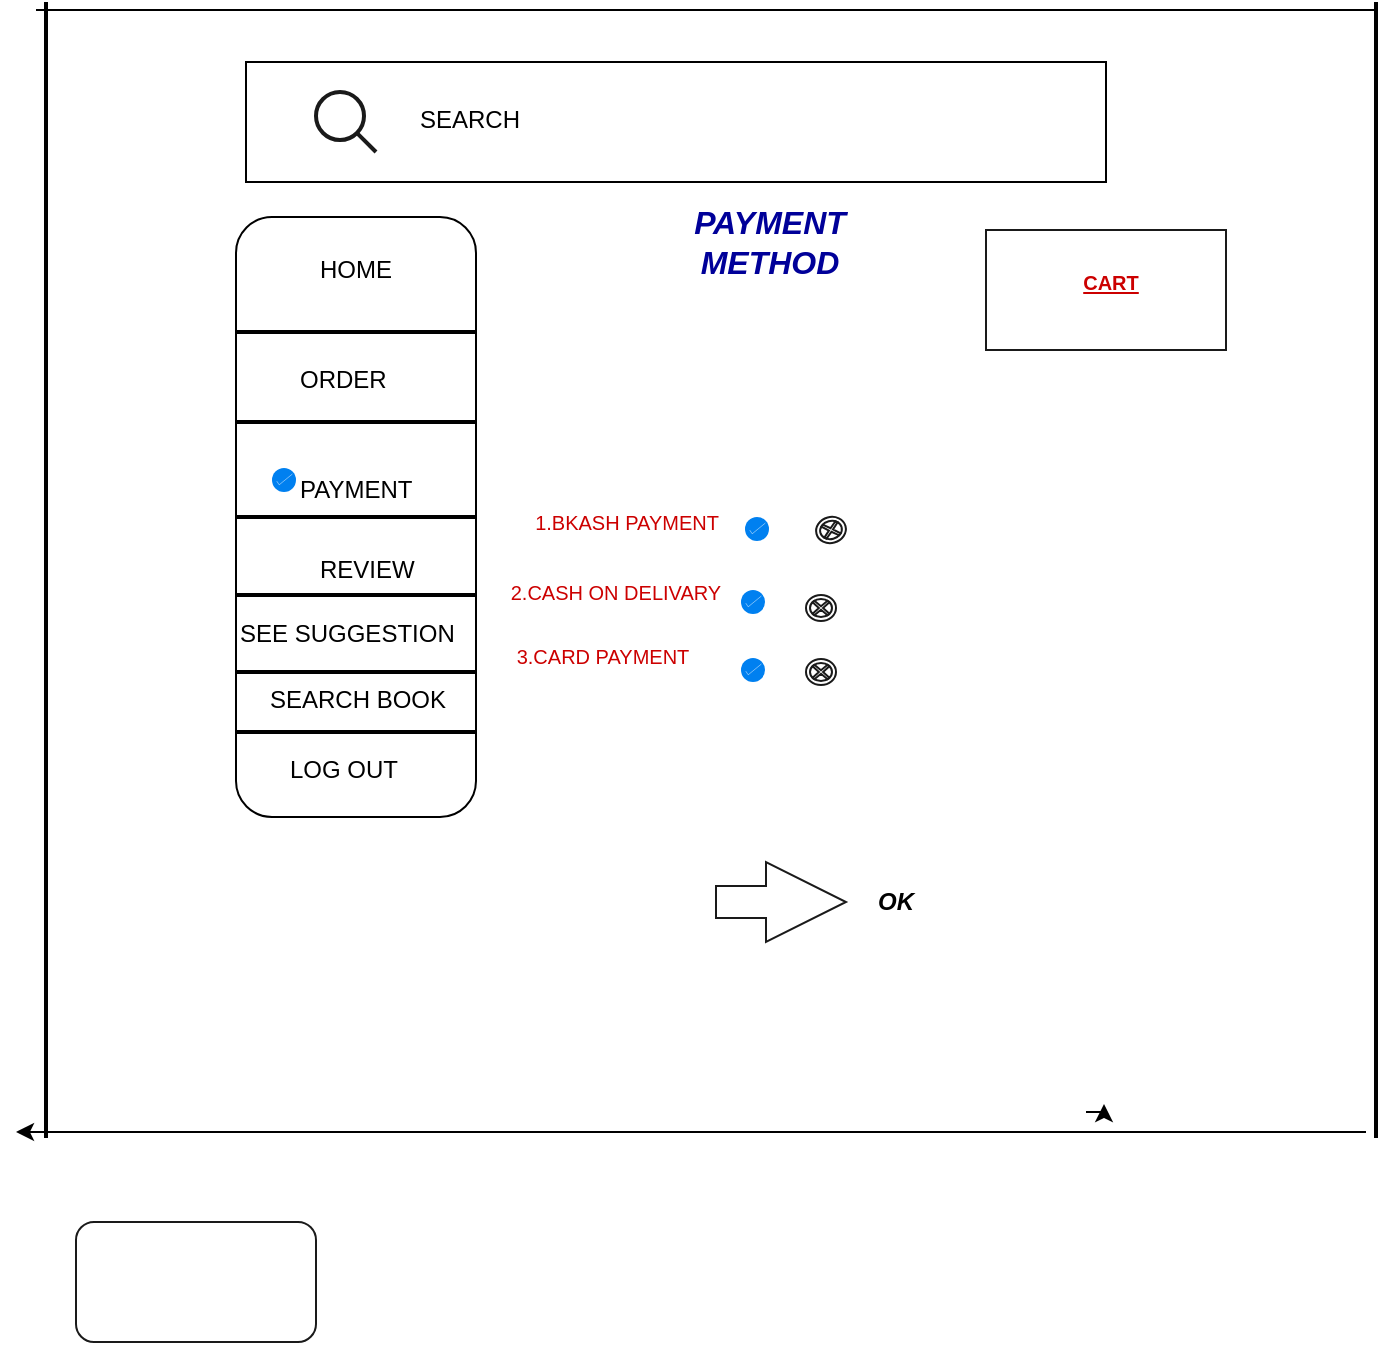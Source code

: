 <mxfile version="12.2.2" type="device" pages="1"><diagram id="87NS7wrbHM5J6ivd6slt" name="Page-1"><mxGraphModel dx="512" dy="357" grid="1" gridSize="10" guides="1" tooltips="1" connect="1" arrows="1" fold="1" page="1" pageScale="1" pageWidth="850" pageHeight="1100" math="0" shadow="0"><root><mxCell id="0"/><mxCell id="1" parent="0"/><mxCell id="mKjI-RTbJJIsZatDG4iC-3" value="" style="rounded=0;whiteSpace=wrap;html=1;" parent="1" vertex="1"><mxGeometry x="265" y="90" width="430" height="60" as="geometry"/></mxCell><mxCell id="mKjI-RTbJJIsZatDG4iC-4" value="" style="rounded=1;whiteSpace=wrap;html=1;" parent="1" vertex="1"><mxGeometry x="260" y="167.5" width="120" height="300" as="geometry"/></mxCell><mxCell id="mKjI-RTbJJIsZatDG4iC-6" value="" style="line;strokeWidth=2;html=1;" parent="1" vertex="1"><mxGeometry x="260" y="220" width="120" height="10" as="geometry"/></mxCell><mxCell id="mKjI-RTbJJIsZatDG4iC-8" value="" style="line;strokeWidth=2;html=1;" parent="1" vertex="1"><mxGeometry x="260" y="265" width="120" height="10" as="geometry"/></mxCell><mxCell id="mKjI-RTbJJIsZatDG4iC-10" value="" style="line;strokeWidth=2;html=1;" parent="1" vertex="1"><mxGeometry x="260" y="312.5" width="120" height="10" as="geometry"/></mxCell><mxCell id="mKjI-RTbJJIsZatDG4iC-11" value="" style="line;strokeWidth=2;html=1;" parent="1" vertex="1"><mxGeometry x="260" y="351.5" width="120" height="10" as="geometry"/></mxCell><mxCell id="mKjI-RTbJJIsZatDG4iC-12" value="" style="line;strokeWidth=2;html=1;" parent="1" vertex="1"><mxGeometry x="260" y="390" width="120" height="10" as="geometry"/></mxCell><mxCell id="mKjI-RTbJJIsZatDG4iC-13" value="" style="line;strokeWidth=2;html=1;" parent="1" vertex="1"><mxGeometry x="260" y="420" width="120" height="10" as="geometry"/></mxCell><mxCell id="mKjI-RTbJJIsZatDG4iC-16" value="HOME" style="text;html=1;" parent="1" vertex="1"><mxGeometry x="300" y="180" width="60" height="30" as="geometry"/></mxCell><mxCell id="mKjI-RTbJJIsZatDG4iC-17" value="ORDER" style="text;html=1;" parent="1" vertex="1"><mxGeometry x="290" y="235" width="70" height="30" as="geometry"/></mxCell><mxCell id="mKjI-RTbJJIsZatDG4iC-18" value="PAYMENT" style="text;html=1;" parent="1" vertex="1"><mxGeometry x="290" y="290" width="80" height="30" as="geometry"/></mxCell><mxCell id="mKjI-RTbJJIsZatDG4iC-19" value="REVIEW" style="text;html=1;" parent="1" vertex="1"><mxGeometry x="300" y="330" width="70" height="30" as="geometry"/></mxCell><mxCell id="mKjI-RTbJJIsZatDG4iC-20" value="SEE SUGGESTION" style="text;html=1;" parent="1" vertex="1"><mxGeometry x="260" y="361.5" width="130" height="30" as="geometry"/></mxCell><mxCell id="mKjI-RTbJJIsZatDG4iC-21" value="SEARCH BOOK" style="text;html=1;" parent="1" vertex="1"><mxGeometry x="275" y="395" width="110" height="30" as="geometry"/></mxCell><mxCell id="mKjI-RTbJJIsZatDG4iC-22" value="LOG OUT" style="text;html=1;" parent="1" vertex="1"><mxGeometry x="285" y="430" width="80" height="30" as="geometry"/></mxCell><mxCell id="mKjI-RTbJJIsZatDG4iC-25" value="SEARCH" style="text;html=1;" parent="1" vertex="1"><mxGeometry x="350" y="105" width="80" height="30" as="geometry"/></mxCell><mxCell id="mKjI-RTbJJIsZatDG4iC-26" value="" style="html=1;verticalLabelPosition=bottom;align=center;labelBackgroundColor=#ffffff;verticalAlign=top;strokeWidth=2;strokeColor=#1A1A1A;fillColor=#ffffff;shadow=0;dashed=0;shape=mxgraph.ios7.icons.looking_glass;" parent="1" vertex="1"><mxGeometry x="300" y="105" width="30" height="30" as="geometry"/></mxCell><mxCell id="mKjI-RTbJJIsZatDG4iC-53" value="" style="html=1;shadow=0;dashed=0;align=center;verticalAlign=middle;shape=mxgraph.arrows2.arrow;dy=0.6;dx=40;notch=0;strokeColor=#1A1A1A;" parent="1" vertex="1"><mxGeometry x="500" y="490" width="65" height="40" as="geometry"/></mxCell><mxCell id="mKjI-RTbJJIsZatDG4iC-54" value="OK" style="text;html=1;strokeColor=none;fillColor=none;align=center;verticalAlign=middle;whiteSpace=wrap;rounded=0;fontStyle=3" parent="1" vertex="1"><mxGeometry x="570" y="480" width="40" height="60" as="geometry"/></mxCell><mxCell id="mKjI-RTbJJIsZatDG4iC-56" value="" style="rounded=0;whiteSpace=wrap;html=1;strokeColor=#1A1A1A;align=left;" parent="1" vertex="1"><mxGeometry x="635" y="174" width="120" height="60" as="geometry"/></mxCell><mxCell id="mKjI-RTbJJIsZatDG4iC-57" value="CART" style="text;html=1;strokeColor=none;fillColor=none;align=center;verticalAlign=middle;whiteSpace=wrap;rounded=0;fontSize=10;fontStyle=5;fontColor=#CC0000;" parent="1" vertex="1"><mxGeometry x="680" y="190" width="35" height="20" as="geometry"/></mxCell><mxCell id="mKjI-RTbJJIsZatDG4iC-66" style="edgeStyle=orthogonalEdgeStyle;rounded=0;orthogonalLoop=1;jettySize=auto;html=1;exitX=0.5;exitY=1;exitDx=0;exitDy=0;entryX=0.855;entryY=0.855;entryDx=0;entryDy=0;entryPerimeter=0;fontSize=10;fontColor=#CC0000;" parent="1" edge="1"><mxGeometry relative="1" as="geometry"><mxPoint x="685" y="615" as="sourcePoint"/><mxPoint x="694" y="611" as="targetPoint"/></mxGeometry></mxCell><mxCell id="mKjI-RTbJJIsZatDG4iC-67" value="" style="html=1;verticalLabelPosition=bottom;labelBackgroundColor=#ffffff;verticalAlign=top;shadow=0;dashed=0;strokeWidth=2;shape=mxgraph.ios7.misc.select;fillColor=#0080f0;strokeColor=#ffffff;fontSize=10;fontColor=#CC0000;align=left;" parent="1" vertex="1"><mxGeometry x="278" y="293" width="12" height="12" as="geometry"/></mxCell><mxCell id="mKjI-RTbJJIsZatDG4iC-68" value="&lt;font color=&quot;#000099&quot; style=&quot;font-size: 16px;&quot;&gt;PAYMENT METHOD&lt;/font&gt;" style="text;html=1;strokeColor=none;fillColor=none;align=center;verticalAlign=middle;whiteSpace=wrap;rounded=0;fontSize=16;fontColor=#CC0000;fontStyle=3;fontFamily=Helvetica;" parent="1" vertex="1"><mxGeometry x="476.5" y="170" width="100" height="20" as="geometry"/></mxCell><mxCell id="mKjI-RTbJJIsZatDG4iC-73" value="" style="html=1;verticalLabelPosition=bottom;labelBackgroundColor=#ffffff;verticalAlign=top;shadow=0;dashed=0;strokeWidth=2;shape=mxgraph.ios7.misc.select;fillColor=#0080f0;strokeColor=#ffffff;fontFamily=Helvetica;fontSize=10;fontColor=#CC0000;align=left;" parent="1" vertex="1"><mxGeometry x="514.5" y="317.5" width="12" height="12" as="geometry"/></mxCell><mxCell id="mKjI-RTbJJIsZatDG4iC-77" value="1.BKASH PAYMENT" style="text;html=1;strokeColor=none;fillColor=none;align=center;verticalAlign=middle;whiteSpace=wrap;rounded=0;fontFamily=Helvetica;fontSize=10;fontColor=#CC0000;" parent="1" vertex="1"><mxGeometry x="397.5" y="310" width="115" height="20" as="geometry"/></mxCell><mxCell id="mKjI-RTbJJIsZatDG4iC-78" value="" style="rounded=1;whiteSpace=wrap;html=1;strokeColor=#1A1A1A;fontFamily=Helvetica;fontSize=10;fontColor=#CC0000;align=left;" parent="1" vertex="1"><mxGeometry x="180" y="670" width="120" height="60" as="geometry"/></mxCell><mxCell id="mKjI-RTbJJIsZatDG4iC-79" value="2.CASH ON DELIVARY" style="text;html=1;strokeColor=none;fillColor=none;align=center;verticalAlign=middle;whiteSpace=wrap;rounded=0;fontFamily=Helvetica;fontSize=10;fontColor=#CC0000;" parent="1" vertex="1"><mxGeometry x="395" y="345" width="110" height="20" as="geometry"/></mxCell><mxCell id="mKjI-RTbJJIsZatDG4iC-80" value="3.CARD PAYMENT" style="text;html=1;strokeColor=none;fillColor=none;align=center;verticalAlign=middle;whiteSpace=wrap;rounded=0;fontFamily=Helvetica;fontSize=10;fontColor=#CC0000;" parent="1" vertex="1"><mxGeometry x="390" y="376.5" width="107" height="20" as="geometry"/></mxCell><mxCell id="mKjI-RTbJJIsZatDG4iC-83" value="" style="html=1;verticalLabelPosition=bottom;labelBackgroundColor=#ffffff;verticalAlign=top;shadow=0;dashed=0;strokeWidth=2;shape=mxgraph.ios7.misc.select;fillColor=#0080f0;strokeColor=#ffffff;fontFamily=Helvetica;fontSize=10;fontColor=#CC0000;align=left;" parent="1" vertex="1"><mxGeometry x="512.5" y="354" width="12" height="12" as="geometry"/></mxCell><mxCell id="mKjI-RTbJJIsZatDG4iC-84" value="" style="html=1;verticalLabelPosition=bottom;labelBackgroundColor=#ffffff;verticalAlign=top;shadow=0;dashed=0;strokeWidth=2;shape=mxgraph.ios7.misc.select;fillColor=#0080f0;strokeColor=#ffffff;fontFamily=Helvetica;fontSize=10;fontColor=#CC0000;align=left;" parent="1" vertex="1"><mxGeometry x="512.5" y="388" width="12" height="12" as="geometry"/></mxCell><mxCell id="mKjI-RTbJJIsZatDG4iC-85" value="" style="shape=mxgraph.bpmn.shape;html=1;verticalLabelPosition=bottom;labelBackgroundColor=#ffffff;verticalAlign=top;align=center;perimeter=ellipsePerimeter;outlineConnect=0;outline=boundInt;symbol=cancel;strokeColor=#1A1A1A;fontSize=10;fontColor=#CC0000;" parent="1" vertex="1"><mxGeometry x="545" y="388.5" width="15" height="13" as="geometry"/></mxCell><mxCell id="mKjI-RTbJJIsZatDG4iC-90" value="" style="shape=mxgraph.bpmn.shape;html=1;verticalLabelPosition=bottom;labelBackgroundColor=#ffffff;verticalAlign=top;align=center;perimeter=ellipsePerimeter;outlineConnect=0;outline=boundInt;symbol=cancel;strokeColor=#1A1A1A;fontSize=10;fontColor=#CC0000;rotation=-15;" parent="1" vertex="1"><mxGeometry x="550" y="317.5" width="15" height="13" as="geometry"/></mxCell><mxCell id="mKjI-RTbJJIsZatDG4iC-108" value="" style="shape=mxgraph.bpmn.shape;html=1;verticalLabelPosition=bottom;labelBackgroundColor=#ffffff;verticalAlign=top;align=center;perimeter=ellipsePerimeter;outlineConnect=0;outline=boundInt;symbol=cancel;strokeColor=#1A1A1A;fontSize=10;fontColor=#CC0000;" parent="1" vertex="1"><mxGeometry x="545" y="356.5" width="15" height="13" as="geometry"/></mxCell><mxCell id="mKjI-RTbJJIsZatDG4iC-122" style="edgeStyle=orthogonalEdgeStyle;rounded=0;orthogonalLoop=1;jettySize=auto;html=1;fontFamily=Helvetica;fontSize=16;fontColor=#CC0000;" parent="1" source="mKjI-RTbJJIsZatDG4iC-111" edge="1"><mxGeometry relative="1" as="geometry"><mxPoint x="150" y="625" as="targetPoint"/></mxGeometry></mxCell><mxCell id="mKjI-RTbJJIsZatDG4iC-111" value="" style="line;strokeWidth=1;fillColor=none;align=left;verticalAlign=middle;spacingTop=-1;spacingLeft=3;spacingRight=3;rotatable=0;labelPosition=right;points=[];portConstraint=eastwest;fontSize=12;" parent="1" vertex="1"><mxGeometry x="170" y="621" width="655" height="8" as="geometry"/></mxCell><mxCell id="mKjI-RTbJJIsZatDG4iC-113" value="" style="line;strokeWidth=2;direction=south;html=1;fontFamily=Helvetica;fontSize=16;fontColor=#CC0000;align=left;" parent="1" vertex="1"><mxGeometry x="160" y="60" width="10" height="568" as="geometry"/></mxCell><mxCell id="mKjI-RTbJJIsZatDG4iC-118" value="" style="line;strokeWidth=1;fillColor=none;align=left;verticalAlign=middle;spacingTop=-1;spacingLeft=3;spacingRight=3;rotatable=0;labelPosition=right;points=[];portConstraint=eastwest;fontSize=12;" parent="1" vertex="1"><mxGeometry x="160" y="60" width="670" height="8" as="geometry"/></mxCell><mxCell id="mKjI-RTbJJIsZatDG4iC-120" value="" style="line;strokeWidth=1;fillColor=none;align=left;verticalAlign=middle;spacingTop=-1;spacingLeft=3;spacingRight=3;rotatable=0;labelPosition=right;points=[];portConstraint=eastwest;fontSize=12;" parent="1" vertex="1"><mxGeometry x="170" y="580" width="190" as="geometry"/></mxCell><mxCell id="mKjI-RTbJJIsZatDG4iC-121" value="" style="line;strokeWidth=2;direction=south;html=1;fontFamily=Helvetica;fontSize=16;fontColor=#CC0000;align=left;" parent="1" vertex="1"><mxGeometry x="825" y="60" width="10" height="568" as="geometry"/></mxCell></root></mxGraphModel></diagram></mxfile>
